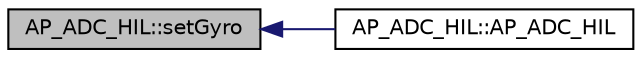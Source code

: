 digraph "AP_ADC_HIL::setGyro"
{
 // INTERACTIVE_SVG=YES
  edge [fontname="Helvetica",fontsize="10",labelfontname="Helvetica",labelfontsize="10"];
  node [fontname="Helvetica",fontsize="10",shape=record];
  rankdir="LR";
  Node1 [label="AP_ADC_HIL::setGyro",height=0.2,width=0.4,color="black", fillcolor="grey75", style="filled" fontcolor="black"];
  Node1 -> Node2 [dir="back",color="midnightblue",fontsize="10",style="solid",fontname="Helvetica"];
  Node2 [label="AP_ADC_HIL::AP_ADC_HIL",height=0.2,width=0.4,color="black", fillcolor="white", style="filled",URL="$classAP__ADC__HIL.html#aaf28ba26c4e5f7efb92ae5a77fb93b8e"];
}
